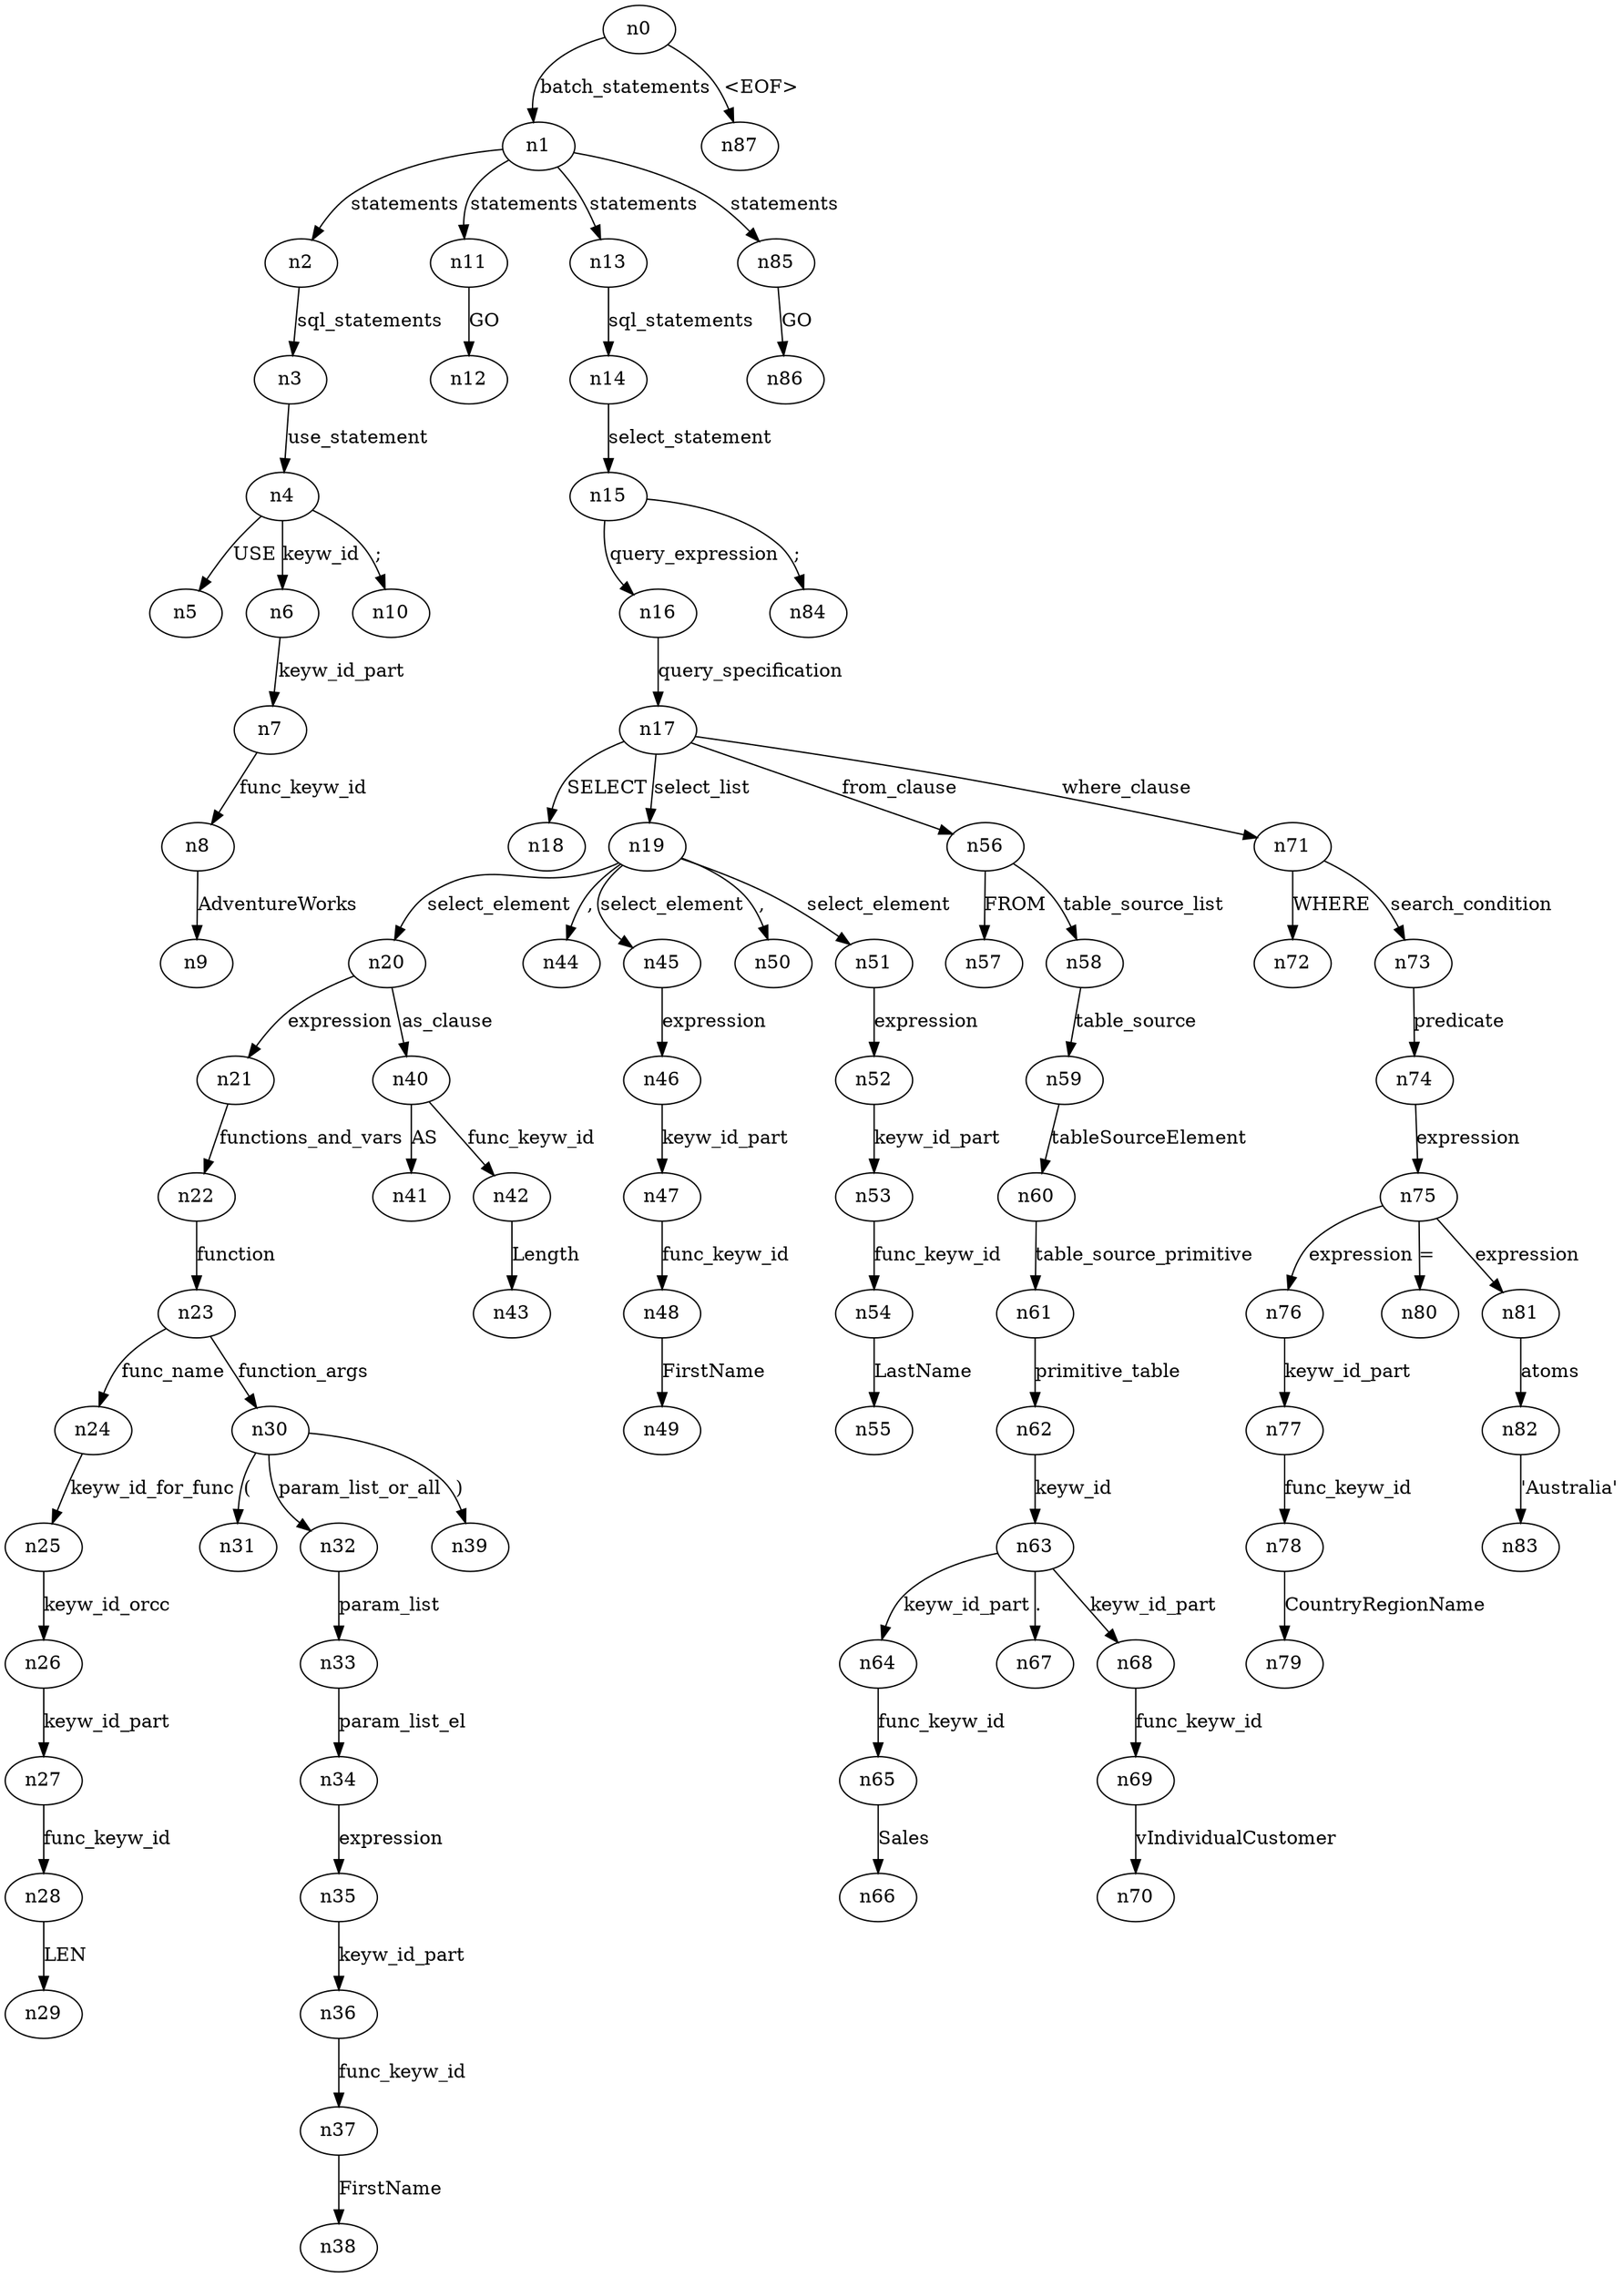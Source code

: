 digraph ParseTree {
  n0 -> n1 [label="batch_statements"];
  n1 -> n2 [label="statements"];
  n2 -> n3 [label="sql_statements"];
  n3 -> n4 [label="use_statement"];
  n4 -> n5 [label="USE"];
  n4 -> n6 [label="keyw_id"];
  n6 -> n7 [label="keyw_id_part"];
  n7 -> n8 [label="func_keyw_id"];
  n8 -> n9 [label="AdventureWorks"];
  n4 -> n10 [label=";"];
  n1 -> n11 [label="statements"];
  n11 -> n12 [label="GO"];
  n1 -> n13 [label="statements"];
  n13 -> n14 [label="sql_statements"];
  n14 -> n15 [label="select_statement"];
  n15 -> n16 [label="query_expression"];
  n16 -> n17 [label="query_specification"];
  n17 -> n18 [label="SELECT"];
  n17 -> n19 [label="select_list"];
  n19 -> n20 [label="select_element"];
  n20 -> n21 [label="expression"];
  n21 -> n22 [label="functions_and_vars"];
  n22 -> n23 [label="function"];
  n23 -> n24 [label="func_name"];
  n24 -> n25 [label="keyw_id_for_func"];
  n25 -> n26 [label="keyw_id_orcc"];
  n26 -> n27 [label="keyw_id_part"];
  n27 -> n28 [label="func_keyw_id"];
  n28 -> n29 [label="LEN"];
  n23 -> n30 [label="function_args"];
  n30 -> n31 [label="("];
  n30 -> n32 [label="param_list_or_all"];
  n32 -> n33 [label="param_list"];
  n33 -> n34 [label="param_list_el"];
  n34 -> n35 [label="expression"];
  n35 -> n36 [label="keyw_id_part"];
  n36 -> n37 [label="func_keyw_id"];
  n37 -> n38 [label="FirstName"];
  n30 -> n39 [label=")"];
  n20 -> n40 [label="as_clause"];
  n40 -> n41 [label="AS"];
  n40 -> n42 [label="func_keyw_id"];
  n42 -> n43 [label="Length"];
  n19 -> n44 [label=","];
  n19 -> n45 [label="select_element"];
  n45 -> n46 [label="expression"];
  n46 -> n47 [label="keyw_id_part"];
  n47 -> n48 [label="func_keyw_id"];
  n48 -> n49 [label="FirstName"];
  n19 -> n50 [label=","];
  n19 -> n51 [label="select_element"];
  n51 -> n52 [label="expression"];
  n52 -> n53 [label="keyw_id_part"];
  n53 -> n54 [label="func_keyw_id"];
  n54 -> n55 [label="LastName"];
  n17 -> n56 [label="from_clause"];
  n56 -> n57 [label="FROM"];
  n56 -> n58 [label="table_source_list"];
  n58 -> n59 [label="table_source"];
  n59 -> n60 [label="tableSourceElement"];
  n60 -> n61 [label="table_source_primitive"];
  n61 -> n62 [label="primitive_table"];
  n62 -> n63 [label="keyw_id"];
  n63 -> n64 [label="keyw_id_part"];
  n64 -> n65 [label="func_keyw_id"];
  n65 -> n66 [label="Sales"];
  n63 -> n67 [label="."];
  n63 -> n68 [label="keyw_id_part"];
  n68 -> n69 [label="func_keyw_id"];
  n69 -> n70 [label="vIndividualCustomer"];
  n17 -> n71 [label="where_clause"];
  n71 -> n72 [label="WHERE"];
  n71 -> n73 [label="search_condition"];
  n73 -> n74 [label="predicate"];
  n74 -> n75 [label="expression"];
  n75 -> n76 [label="expression"];
  n76 -> n77 [label="keyw_id_part"];
  n77 -> n78 [label="func_keyw_id"];
  n78 -> n79 [label="CountryRegionName"];
  n75 -> n80 [label="="];
  n75 -> n81 [label="expression"];
  n81 -> n82 [label="atoms"];
  n82 -> n83 [label="'Australia'"];
  n15 -> n84 [label=";"];
  n1 -> n85 [label="statements"];
  n85 -> n86 [label="GO"];
  n0 -> n87 [label="<EOF>"];
}